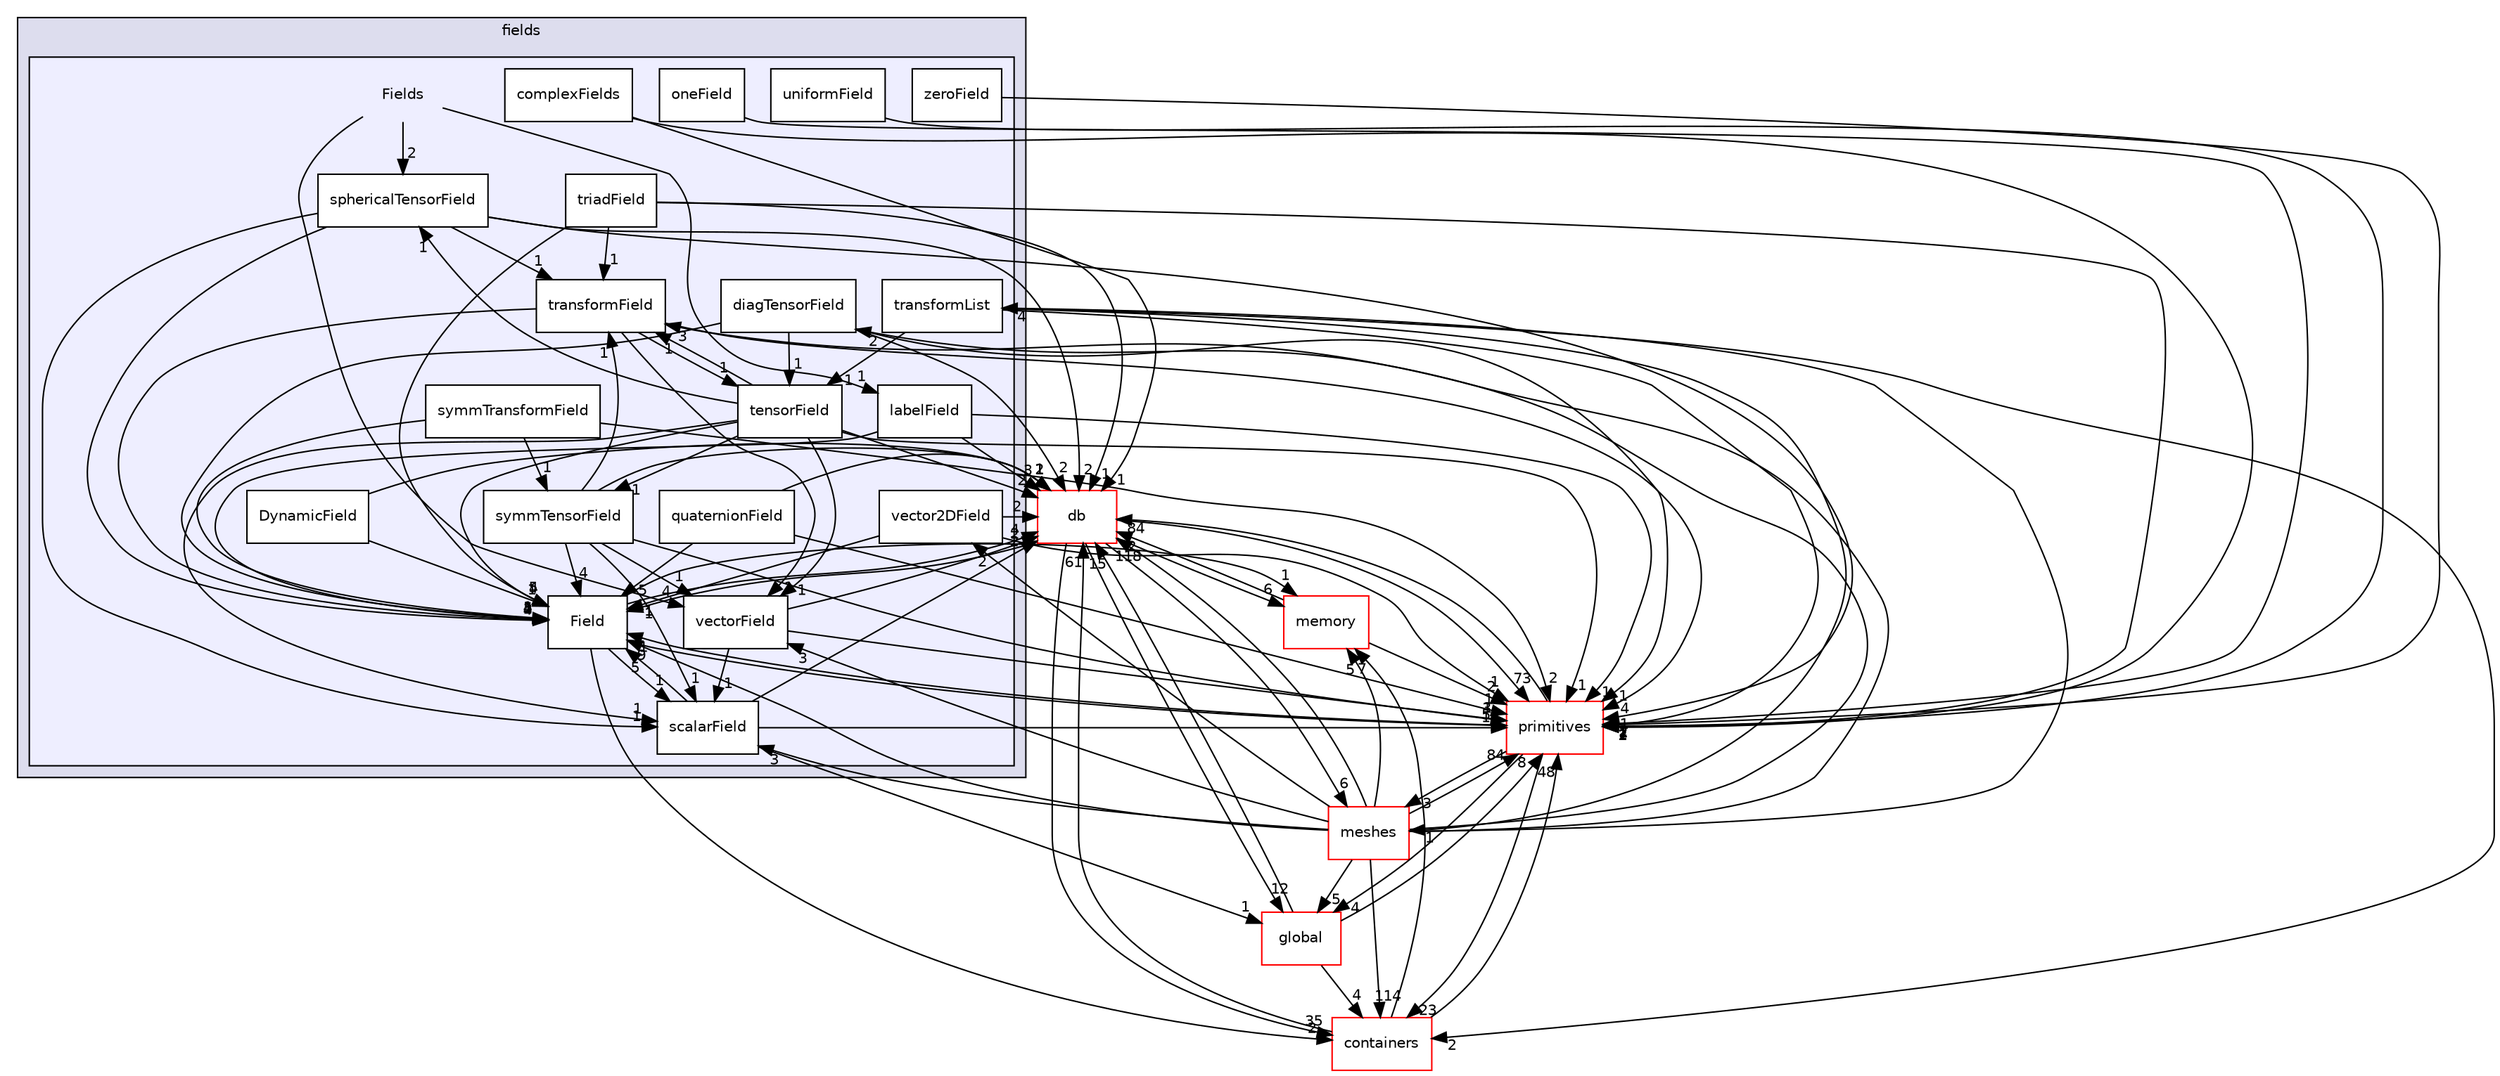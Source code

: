 digraph "src/OpenFOAM/fields/Fields" {
  bgcolor=transparent;
  compound=true
  node [ fontsize="10", fontname="Helvetica"];
  edge [ labelfontsize="10", labelfontname="Helvetica"];
  subgraph clusterdir_962442b8f989d5529fab5e0f0e4ffb74 {
    graph [ bgcolor="#ddddee", pencolor="black", label="fields" fontname="Helvetica", fontsize="10", URL="dir_962442b8f989d5529fab5e0f0e4ffb74.html"]
  subgraph clusterdir_7d364942a13d3ce50f6681364b448a98 {
    graph [ bgcolor="#eeeeff", pencolor="black", label="" URL="dir_7d364942a13d3ce50f6681364b448a98.html"];
    dir_7d364942a13d3ce50f6681364b448a98 [shape=plaintext label="Fields"];
    dir_2eb40661b4ce75a33c216361978e6743 [shape=box label="complexFields" color="black" fillcolor="white" style="filled" URL="dir_2eb40661b4ce75a33c216361978e6743.html"];
    dir_62121045496432322c34e84039d5b7cd [shape=box label="diagTensorField" color="black" fillcolor="white" style="filled" URL="dir_62121045496432322c34e84039d5b7cd.html"];
    dir_31754b2603bb2edaa3a03526c7ab2522 [shape=box label="DynamicField" color="black" fillcolor="white" style="filled" URL="dir_31754b2603bb2edaa3a03526c7ab2522.html"];
    dir_4ebd9bc21e2e523c28661f024575b5ba [shape=box label="Field" color="black" fillcolor="white" style="filled" URL="dir_4ebd9bc21e2e523c28661f024575b5ba.html"];
    dir_3a2ce2d91cacc719bd292bc00f4f4fdc [shape=box label="labelField" color="black" fillcolor="white" style="filled" URL="dir_3a2ce2d91cacc719bd292bc00f4f4fdc.html"];
    dir_5718630047c985607498c39650e1871d [shape=box label="oneField" color="black" fillcolor="white" style="filled" URL="dir_5718630047c985607498c39650e1871d.html"];
    dir_e274d0fcfe8848c811df6b2a497dcb01 [shape=box label="quaternionField" color="black" fillcolor="white" style="filled" URL="dir_e274d0fcfe8848c811df6b2a497dcb01.html"];
    dir_b42389b3b00332abd8b13e71b76b692b [shape=box label="scalarField" color="black" fillcolor="white" style="filled" URL="dir_b42389b3b00332abd8b13e71b76b692b.html"];
    dir_37dd404a63ef74f7b47a102c46dbe3e2 [shape=box label="sphericalTensorField" color="black" fillcolor="white" style="filled" URL="dir_37dd404a63ef74f7b47a102c46dbe3e2.html"];
    dir_005196fc1fbfc964c6c8f9723b2aa3fd [shape=box label="symmTensorField" color="black" fillcolor="white" style="filled" URL="dir_005196fc1fbfc964c6c8f9723b2aa3fd.html"];
    dir_204aca48020e1d6549c23fa4beb8443e [shape=box label="symmTransformField" color="black" fillcolor="white" style="filled" URL="dir_204aca48020e1d6549c23fa4beb8443e.html"];
    dir_fe5a7119b7dd2e92befa9538505ddef8 [shape=box label="tensorField" color="black" fillcolor="white" style="filled" URL="dir_fe5a7119b7dd2e92befa9538505ddef8.html"];
    dir_85895b1330cd43ea2abb27d8de109280 [shape=box label="transformField" color="black" fillcolor="white" style="filled" URL="dir_85895b1330cd43ea2abb27d8de109280.html"];
    dir_635fc40a0fc46dd40d36d85fadd412b4 [shape=box label="transformList" color="black" fillcolor="white" style="filled" URL="dir_635fc40a0fc46dd40d36d85fadd412b4.html"];
    dir_68c70ca47985b6a76f012a0b9d9f456d [shape=box label="triadField" color="black" fillcolor="white" style="filled" URL="dir_68c70ca47985b6a76f012a0b9d9f456d.html"];
    dir_e7f1bedf3b7c5ef61bcde0375907fe8d [shape=box label="uniformField" color="black" fillcolor="white" style="filled" URL="dir_e7f1bedf3b7c5ef61bcde0375907fe8d.html"];
    dir_61ecadc929e04b3c69d2e0148f572ac5 [shape=box label="vector2DField" color="black" fillcolor="white" style="filled" URL="dir_61ecadc929e04b3c69d2e0148f572ac5.html"];
    dir_32d314b03cb523b72936efcc9d0918ac [shape=box label="vectorField" color="black" fillcolor="white" style="filled" URL="dir_32d314b03cb523b72936efcc9d0918ac.html"];
    dir_d8c1444d0105358aa27f42fe7eaf8f93 [shape=box label="zeroField" color="black" fillcolor="white" style="filled" URL="dir_d8c1444d0105358aa27f42fe7eaf8f93.html"];
  }
  }
  dir_385a22dcc2f7120acb0f1a7a832b3b8d [shape=box label="memory" color="red" URL="dir_385a22dcc2f7120acb0f1a7a832b3b8d.html"];
  dir_19d0872053bde092be81d7fe3f56cbf7 [shape=box label="containers" color="red" URL="dir_19d0872053bde092be81d7fe3f56cbf7.html"];
  dir_aa2423979fb45fc41c393a5db370ab21 [shape=box label="meshes" color="red" URL="dir_aa2423979fb45fc41c393a5db370ab21.html"];
  dir_63c634f7a7cfd679ac26c67fb30fc32f [shape=box label="db" color="red" URL="dir_63c634f7a7cfd679ac26c67fb30fc32f.html"];
  dir_8583492183f4d27c76555f8f333dd07b [shape=box label="global" color="red" URL="dir_8583492183f4d27c76555f8f333dd07b.html"];
  dir_3e50f45338116b169052b428016851aa [shape=box label="primitives" color="red" URL="dir_3e50f45338116b169052b428016851aa.html"];
  dir_7d364942a13d3ce50f6681364b448a98->dir_3a2ce2d91cacc719bd292bc00f4f4fdc [headlabel="1", labeldistance=1.5 headhref="dir_002030_002035.html"];
  dir_7d364942a13d3ce50f6681364b448a98->dir_37dd404a63ef74f7b47a102c46dbe3e2 [headlabel="2", labeldistance=1.5 headhref="dir_002030_002039.html"];
  dir_7d364942a13d3ce50f6681364b448a98->dir_32d314b03cb523b72936efcc9d0918ac [headlabel="4", labeldistance=1.5 headhref="dir_002030_002048.html"];
  dir_3a2ce2d91cacc719bd292bc00f4f4fdc->dir_4ebd9bc21e2e523c28661f024575b5ba [headlabel="5", labeldistance=1.5 headhref="dir_002035_002034.html"];
  dir_3a2ce2d91cacc719bd292bc00f4f4fdc->dir_63c634f7a7cfd679ac26c67fb30fc32f [headlabel="3", labeldistance=1.5 headhref="dir_002035_001944.html"];
  dir_3a2ce2d91cacc719bd292bc00f4f4fdc->dir_3e50f45338116b169052b428016851aa [headlabel="1", labeldistance=1.5 headhref="dir_002035_002313.html"];
  dir_385a22dcc2f7120acb0f1a7a832b3b8d->dir_63c634f7a7cfd679ac26c67fb30fc32f [headlabel="2", labeldistance=1.5 headhref="dir_002210_001944.html"];
  dir_385a22dcc2f7120acb0f1a7a832b3b8d->dir_3e50f45338116b169052b428016851aa [headlabel="2", labeldistance=1.5 headhref="dir_002210_002313.html"];
  dir_2eb40661b4ce75a33c216361978e6743->dir_63c634f7a7cfd679ac26c67fb30fc32f [headlabel="1", labeldistance=1.5 headhref="dir_002031_001944.html"];
  dir_2eb40661b4ce75a33c216361978e6743->dir_3e50f45338116b169052b428016851aa [headlabel="2", labeldistance=1.5 headhref="dir_002031_002313.html"];
  dir_b42389b3b00332abd8b13e71b76b692b->dir_4ebd9bc21e2e523c28661f024575b5ba [headlabel="5", labeldistance=1.5 headhref="dir_002038_002034.html"];
  dir_b42389b3b00332abd8b13e71b76b692b->dir_63c634f7a7cfd679ac26c67fb30fc32f [headlabel="2", labeldistance=1.5 headhref="dir_002038_001944.html"];
  dir_b42389b3b00332abd8b13e71b76b692b->dir_8583492183f4d27c76555f8f333dd07b [headlabel="1", labeldistance=1.5 headhref="dir_002038_002089.html"];
  dir_b42389b3b00332abd8b13e71b76b692b->dir_3e50f45338116b169052b428016851aa [headlabel="1", labeldistance=1.5 headhref="dir_002038_002313.html"];
  dir_37dd404a63ef74f7b47a102c46dbe3e2->dir_b42389b3b00332abd8b13e71b76b692b [headlabel="1", labeldistance=1.5 headhref="dir_002039_002038.html"];
  dir_37dd404a63ef74f7b47a102c46dbe3e2->dir_85895b1330cd43ea2abb27d8de109280 [headlabel="1", labeldistance=1.5 headhref="dir_002039_002043.html"];
  dir_37dd404a63ef74f7b47a102c46dbe3e2->dir_4ebd9bc21e2e523c28661f024575b5ba [headlabel="4", labeldistance=1.5 headhref="dir_002039_002034.html"];
  dir_37dd404a63ef74f7b47a102c46dbe3e2->dir_63c634f7a7cfd679ac26c67fb30fc32f [headlabel="2", labeldistance=1.5 headhref="dir_002039_001944.html"];
  dir_37dd404a63ef74f7b47a102c46dbe3e2->dir_3e50f45338116b169052b428016851aa [headlabel="1", labeldistance=1.5 headhref="dir_002039_002313.html"];
  dir_005196fc1fbfc964c6c8f9723b2aa3fd->dir_b42389b3b00332abd8b13e71b76b692b [headlabel="1", labeldistance=1.5 headhref="dir_002040_002038.html"];
  dir_005196fc1fbfc964c6c8f9723b2aa3fd->dir_85895b1330cd43ea2abb27d8de109280 [headlabel="1", labeldistance=1.5 headhref="dir_002040_002043.html"];
  dir_005196fc1fbfc964c6c8f9723b2aa3fd->dir_4ebd9bc21e2e523c28661f024575b5ba [headlabel="4", labeldistance=1.5 headhref="dir_002040_002034.html"];
  dir_005196fc1fbfc964c6c8f9723b2aa3fd->dir_63c634f7a7cfd679ac26c67fb30fc32f [headlabel="2", labeldistance=1.5 headhref="dir_002040_001944.html"];
  dir_005196fc1fbfc964c6c8f9723b2aa3fd->dir_3e50f45338116b169052b428016851aa [headlabel="3", labeldistance=1.5 headhref="dir_002040_002313.html"];
  dir_005196fc1fbfc964c6c8f9723b2aa3fd->dir_32d314b03cb523b72936efcc9d0918ac [headlabel="1", labeldistance=1.5 headhref="dir_002040_002048.html"];
  dir_85895b1330cd43ea2abb27d8de109280->dir_4ebd9bc21e2e523c28661f024575b5ba [headlabel="2", labeldistance=1.5 headhref="dir_002043_002034.html"];
  dir_85895b1330cd43ea2abb27d8de109280->dir_3e50f45338116b169052b428016851aa [headlabel="4", labeldistance=1.5 headhref="dir_002043_002313.html"];
  dir_85895b1330cd43ea2abb27d8de109280->dir_fe5a7119b7dd2e92befa9538505ddef8 [headlabel="1", labeldistance=1.5 headhref="dir_002043_002042.html"];
  dir_85895b1330cd43ea2abb27d8de109280->dir_32d314b03cb523b72936efcc9d0918ac [headlabel="1", labeldistance=1.5 headhref="dir_002043_002048.html"];
  dir_62121045496432322c34e84039d5b7cd->dir_4ebd9bc21e2e523c28661f024575b5ba [headlabel="4", labeldistance=1.5 headhref="dir_002032_002034.html"];
  dir_62121045496432322c34e84039d5b7cd->dir_63c634f7a7cfd679ac26c67fb30fc32f [headlabel="2", labeldistance=1.5 headhref="dir_002032_001944.html"];
  dir_62121045496432322c34e84039d5b7cd->dir_3e50f45338116b169052b428016851aa [headlabel="1", labeldistance=1.5 headhref="dir_002032_002313.html"];
  dir_62121045496432322c34e84039d5b7cd->dir_fe5a7119b7dd2e92befa9538505ddef8 [headlabel="1", labeldistance=1.5 headhref="dir_002032_002042.html"];
  dir_19d0872053bde092be81d7fe3f56cbf7->dir_385a22dcc2f7120acb0f1a7a832b3b8d [headlabel="7", labeldistance=1.5 headhref="dir_001893_002210.html"];
  dir_19d0872053bde092be81d7fe3f56cbf7->dir_63c634f7a7cfd679ac26c67fb30fc32f [headlabel="61", labeldistance=1.5 headhref="dir_001893_001944.html"];
  dir_19d0872053bde092be81d7fe3f56cbf7->dir_3e50f45338116b169052b428016851aa [headlabel="48", labeldistance=1.5 headhref="dir_001893_002313.html"];
  dir_61ecadc929e04b3c69d2e0148f572ac5->dir_4ebd9bc21e2e523c28661f024575b5ba [headlabel="1", labeldistance=1.5 headhref="dir_002047_002034.html"];
  dir_61ecadc929e04b3c69d2e0148f572ac5->dir_63c634f7a7cfd679ac26c67fb30fc32f [headlabel="2", labeldistance=1.5 headhref="dir_002047_001944.html"];
  dir_61ecadc929e04b3c69d2e0148f572ac5->dir_3e50f45338116b169052b428016851aa [headlabel="1", labeldistance=1.5 headhref="dir_002047_002313.html"];
  dir_68c70ca47985b6a76f012a0b9d9f456d->dir_85895b1330cd43ea2abb27d8de109280 [headlabel="1", labeldistance=1.5 headhref="dir_002045_002043.html"];
  dir_68c70ca47985b6a76f012a0b9d9f456d->dir_4ebd9bc21e2e523c28661f024575b5ba [headlabel="5", labeldistance=1.5 headhref="dir_002045_002034.html"];
  dir_68c70ca47985b6a76f012a0b9d9f456d->dir_63c634f7a7cfd679ac26c67fb30fc32f [headlabel="1", labeldistance=1.5 headhref="dir_002045_001944.html"];
  dir_68c70ca47985b6a76f012a0b9d9f456d->dir_3e50f45338116b169052b428016851aa [headlabel="1", labeldistance=1.5 headhref="dir_002045_002313.html"];
  dir_e274d0fcfe8848c811df6b2a497dcb01->dir_4ebd9bc21e2e523c28661f024575b5ba [headlabel="5", labeldistance=1.5 headhref="dir_002037_002034.html"];
  dir_e274d0fcfe8848c811df6b2a497dcb01->dir_63c634f7a7cfd679ac26c67fb30fc32f [headlabel="1", labeldistance=1.5 headhref="dir_002037_001944.html"];
  dir_e274d0fcfe8848c811df6b2a497dcb01->dir_3e50f45338116b169052b428016851aa [headlabel="1", labeldistance=1.5 headhref="dir_002037_002313.html"];
  dir_4ebd9bc21e2e523c28661f024575b5ba->dir_385a22dcc2f7120acb0f1a7a832b3b8d [headlabel="1", labeldistance=1.5 headhref="dir_002034_002210.html"];
  dir_4ebd9bc21e2e523c28661f024575b5ba->dir_b42389b3b00332abd8b13e71b76b692b [headlabel="1", labeldistance=1.5 headhref="dir_002034_002038.html"];
  dir_4ebd9bc21e2e523c28661f024575b5ba->dir_19d0872053bde092be81d7fe3f56cbf7 [headlabel="2", labeldistance=1.5 headhref="dir_002034_001893.html"];
  dir_4ebd9bc21e2e523c28661f024575b5ba->dir_63c634f7a7cfd679ac26c67fb30fc32f [headlabel="4", labeldistance=1.5 headhref="dir_002034_001944.html"];
  dir_4ebd9bc21e2e523c28661f024575b5ba->dir_3e50f45338116b169052b428016851aa [headlabel="5", labeldistance=1.5 headhref="dir_002034_002313.html"];
  dir_204aca48020e1d6549c23fa4beb8443e->dir_005196fc1fbfc964c6c8f9723b2aa3fd [headlabel="1", labeldistance=1.5 headhref="dir_002041_002040.html"];
  dir_204aca48020e1d6549c23fa4beb8443e->dir_4ebd9bc21e2e523c28661f024575b5ba [headlabel="1", labeldistance=1.5 headhref="dir_002041_002034.html"];
  dir_204aca48020e1d6549c23fa4beb8443e->dir_3e50f45338116b169052b428016851aa [headlabel="2", labeldistance=1.5 headhref="dir_002041_002313.html"];
  dir_31754b2603bb2edaa3a03526c7ab2522->dir_4ebd9bc21e2e523c28661f024575b5ba [headlabel="1", labeldistance=1.5 headhref="dir_002033_002034.html"];
  dir_31754b2603bb2edaa3a03526c7ab2522->dir_63c634f7a7cfd679ac26c67fb30fc32f [headlabel="1", labeldistance=1.5 headhref="dir_002033_001944.html"];
  dir_aa2423979fb45fc41c393a5db370ab21->dir_385a22dcc2f7120acb0f1a7a832b3b8d [headlabel="5", labeldistance=1.5 headhref="dir_002215_002210.html"];
  dir_aa2423979fb45fc41c393a5db370ab21->dir_b42389b3b00332abd8b13e71b76b692b [headlabel="3", labeldistance=1.5 headhref="dir_002215_002038.html"];
  dir_aa2423979fb45fc41c393a5db370ab21->dir_85895b1330cd43ea2abb27d8de109280 [headlabel="3", labeldistance=1.5 headhref="dir_002215_002043.html"];
  dir_aa2423979fb45fc41c393a5db370ab21->dir_62121045496432322c34e84039d5b7cd [headlabel="2", labeldistance=1.5 headhref="dir_002215_002032.html"];
  dir_aa2423979fb45fc41c393a5db370ab21->dir_19d0872053bde092be81d7fe3f56cbf7 [headlabel="114", labeldistance=1.5 headhref="dir_002215_001893.html"];
  dir_aa2423979fb45fc41c393a5db370ab21->dir_61ecadc929e04b3c69d2e0148f572ac5 [headlabel="2", labeldistance=1.5 headhref="dir_002215_002047.html"];
  dir_aa2423979fb45fc41c393a5db370ab21->dir_4ebd9bc21e2e523c28661f024575b5ba [headlabel="9", labeldistance=1.5 headhref="dir_002215_002034.html"];
  dir_aa2423979fb45fc41c393a5db370ab21->dir_635fc40a0fc46dd40d36d85fadd412b4 [headlabel="4", labeldistance=1.5 headhref="dir_002215_002044.html"];
  dir_aa2423979fb45fc41c393a5db370ab21->dir_63c634f7a7cfd679ac26c67fb30fc32f [headlabel="118", labeldistance=1.5 headhref="dir_002215_001944.html"];
  dir_aa2423979fb45fc41c393a5db370ab21->dir_8583492183f4d27c76555f8f333dd07b [headlabel="5", labeldistance=1.5 headhref="dir_002215_002089.html"];
  dir_aa2423979fb45fc41c393a5db370ab21->dir_3e50f45338116b169052b428016851aa [headlabel="84", labeldistance=1.5 headhref="dir_002215_002313.html"];
  dir_aa2423979fb45fc41c393a5db370ab21->dir_32d314b03cb523b72936efcc9d0918ac [headlabel="3", labeldistance=1.5 headhref="dir_002215_002048.html"];
  dir_5718630047c985607498c39650e1871d->dir_3e50f45338116b169052b428016851aa [headlabel="2", labeldistance=1.5 headhref="dir_002036_002313.html"];
  dir_635fc40a0fc46dd40d36d85fadd412b4->dir_19d0872053bde092be81d7fe3f56cbf7 [headlabel="2", labeldistance=1.5 headhref="dir_002044_001893.html"];
  dir_635fc40a0fc46dd40d36d85fadd412b4->dir_aa2423979fb45fc41c393a5db370ab21 [headlabel="1", labeldistance=1.5 headhref="dir_002044_002215.html"];
  dir_635fc40a0fc46dd40d36d85fadd412b4->dir_3e50f45338116b169052b428016851aa [headlabel="1", labeldistance=1.5 headhref="dir_002044_002313.html"];
  dir_635fc40a0fc46dd40d36d85fadd412b4->dir_fe5a7119b7dd2e92befa9538505ddef8 [headlabel="1", labeldistance=1.5 headhref="dir_002044_002042.html"];
  dir_63c634f7a7cfd679ac26c67fb30fc32f->dir_385a22dcc2f7120acb0f1a7a832b3b8d [headlabel="6", labeldistance=1.5 headhref="dir_001944_002210.html"];
  dir_63c634f7a7cfd679ac26c67fb30fc32f->dir_19d0872053bde092be81d7fe3f56cbf7 [headlabel="35", labeldistance=1.5 headhref="dir_001944_001893.html"];
  dir_63c634f7a7cfd679ac26c67fb30fc32f->dir_4ebd9bc21e2e523c28661f024575b5ba [headlabel="1", labeldistance=1.5 headhref="dir_001944_002034.html"];
  dir_63c634f7a7cfd679ac26c67fb30fc32f->dir_aa2423979fb45fc41c393a5db370ab21 [headlabel="6", labeldistance=1.5 headhref="dir_001944_002215.html"];
  dir_63c634f7a7cfd679ac26c67fb30fc32f->dir_8583492183f4d27c76555f8f333dd07b [headlabel="12", labeldistance=1.5 headhref="dir_001944_002089.html"];
  dir_63c634f7a7cfd679ac26c67fb30fc32f->dir_3e50f45338116b169052b428016851aa [headlabel="73", labeldistance=1.5 headhref="dir_001944_002313.html"];
  dir_8583492183f4d27c76555f8f333dd07b->dir_19d0872053bde092be81d7fe3f56cbf7 [headlabel="4", labeldistance=1.5 headhref="dir_002089_001893.html"];
  dir_8583492183f4d27c76555f8f333dd07b->dir_63c634f7a7cfd679ac26c67fb30fc32f [headlabel="15", labeldistance=1.5 headhref="dir_002089_001944.html"];
  dir_8583492183f4d27c76555f8f333dd07b->dir_3e50f45338116b169052b428016851aa [headlabel="8", labeldistance=1.5 headhref="dir_002089_002313.html"];
  dir_3e50f45338116b169052b428016851aa->dir_19d0872053bde092be81d7fe3f56cbf7 [headlabel="23", labeldistance=1.5 headhref="dir_002313_001893.html"];
  dir_3e50f45338116b169052b428016851aa->dir_4ebd9bc21e2e523c28661f024575b5ba [headlabel="1", labeldistance=1.5 headhref="dir_002313_002034.html"];
  dir_3e50f45338116b169052b428016851aa->dir_aa2423979fb45fc41c393a5db370ab21 [headlabel="3", labeldistance=1.5 headhref="dir_002313_002215.html"];
  dir_3e50f45338116b169052b428016851aa->dir_63c634f7a7cfd679ac26c67fb30fc32f [headlabel="84", labeldistance=1.5 headhref="dir_002313_001944.html"];
  dir_3e50f45338116b169052b428016851aa->dir_8583492183f4d27c76555f8f333dd07b [headlabel="4", labeldistance=1.5 headhref="dir_002313_002089.html"];
  dir_d8c1444d0105358aa27f42fe7eaf8f93->dir_3e50f45338116b169052b428016851aa [headlabel="2", labeldistance=1.5 headhref="dir_002049_002313.html"];
  dir_fe5a7119b7dd2e92befa9538505ddef8->dir_b42389b3b00332abd8b13e71b76b692b [headlabel="1", labeldistance=1.5 headhref="dir_002042_002038.html"];
  dir_fe5a7119b7dd2e92befa9538505ddef8->dir_37dd404a63ef74f7b47a102c46dbe3e2 [headlabel="1", labeldistance=1.5 headhref="dir_002042_002039.html"];
  dir_fe5a7119b7dd2e92befa9538505ddef8->dir_005196fc1fbfc964c6c8f9723b2aa3fd [headlabel="1", labeldistance=1.5 headhref="dir_002042_002040.html"];
  dir_fe5a7119b7dd2e92befa9538505ddef8->dir_85895b1330cd43ea2abb27d8de109280 [headlabel="1", labeldistance=1.5 headhref="dir_002042_002043.html"];
  dir_fe5a7119b7dd2e92befa9538505ddef8->dir_4ebd9bc21e2e523c28661f024575b5ba [headlabel="4", labeldistance=1.5 headhref="dir_002042_002034.html"];
  dir_fe5a7119b7dd2e92befa9538505ddef8->dir_63c634f7a7cfd679ac26c67fb30fc32f [headlabel="2", labeldistance=1.5 headhref="dir_002042_001944.html"];
  dir_fe5a7119b7dd2e92befa9538505ddef8->dir_3e50f45338116b169052b428016851aa [headlabel="1", labeldistance=1.5 headhref="dir_002042_002313.html"];
  dir_fe5a7119b7dd2e92befa9538505ddef8->dir_32d314b03cb523b72936efcc9d0918ac [headlabel="1", labeldistance=1.5 headhref="dir_002042_002048.html"];
  dir_32d314b03cb523b72936efcc9d0918ac->dir_b42389b3b00332abd8b13e71b76b692b [headlabel="1", labeldistance=1.5 headhref="dir_002048_002038.html"];
  dir_32d314b03cb523b72936efcc9d0918ac->dir_63c634f7a7cfd679ac26c67fb30fc32f [headlabel="2", labeldistance=1.5 headhref="dir_002048_001944.html"];
  dir_32d314b03cb523b72936efcc9d0918ac->dir_3e50f45338116b169052b428016851aa [headlabel="1", labeldistance=1.5 headhref="dir_002048_002313.html"];
  dir_e7f1bedf3b7c5ef61bcde0375907fe8d->dir_3e50f45338116b169052b428016851aa [headlabel="1", labeldistance=1.5 headhref="dir_002046_002313.html"];
}
